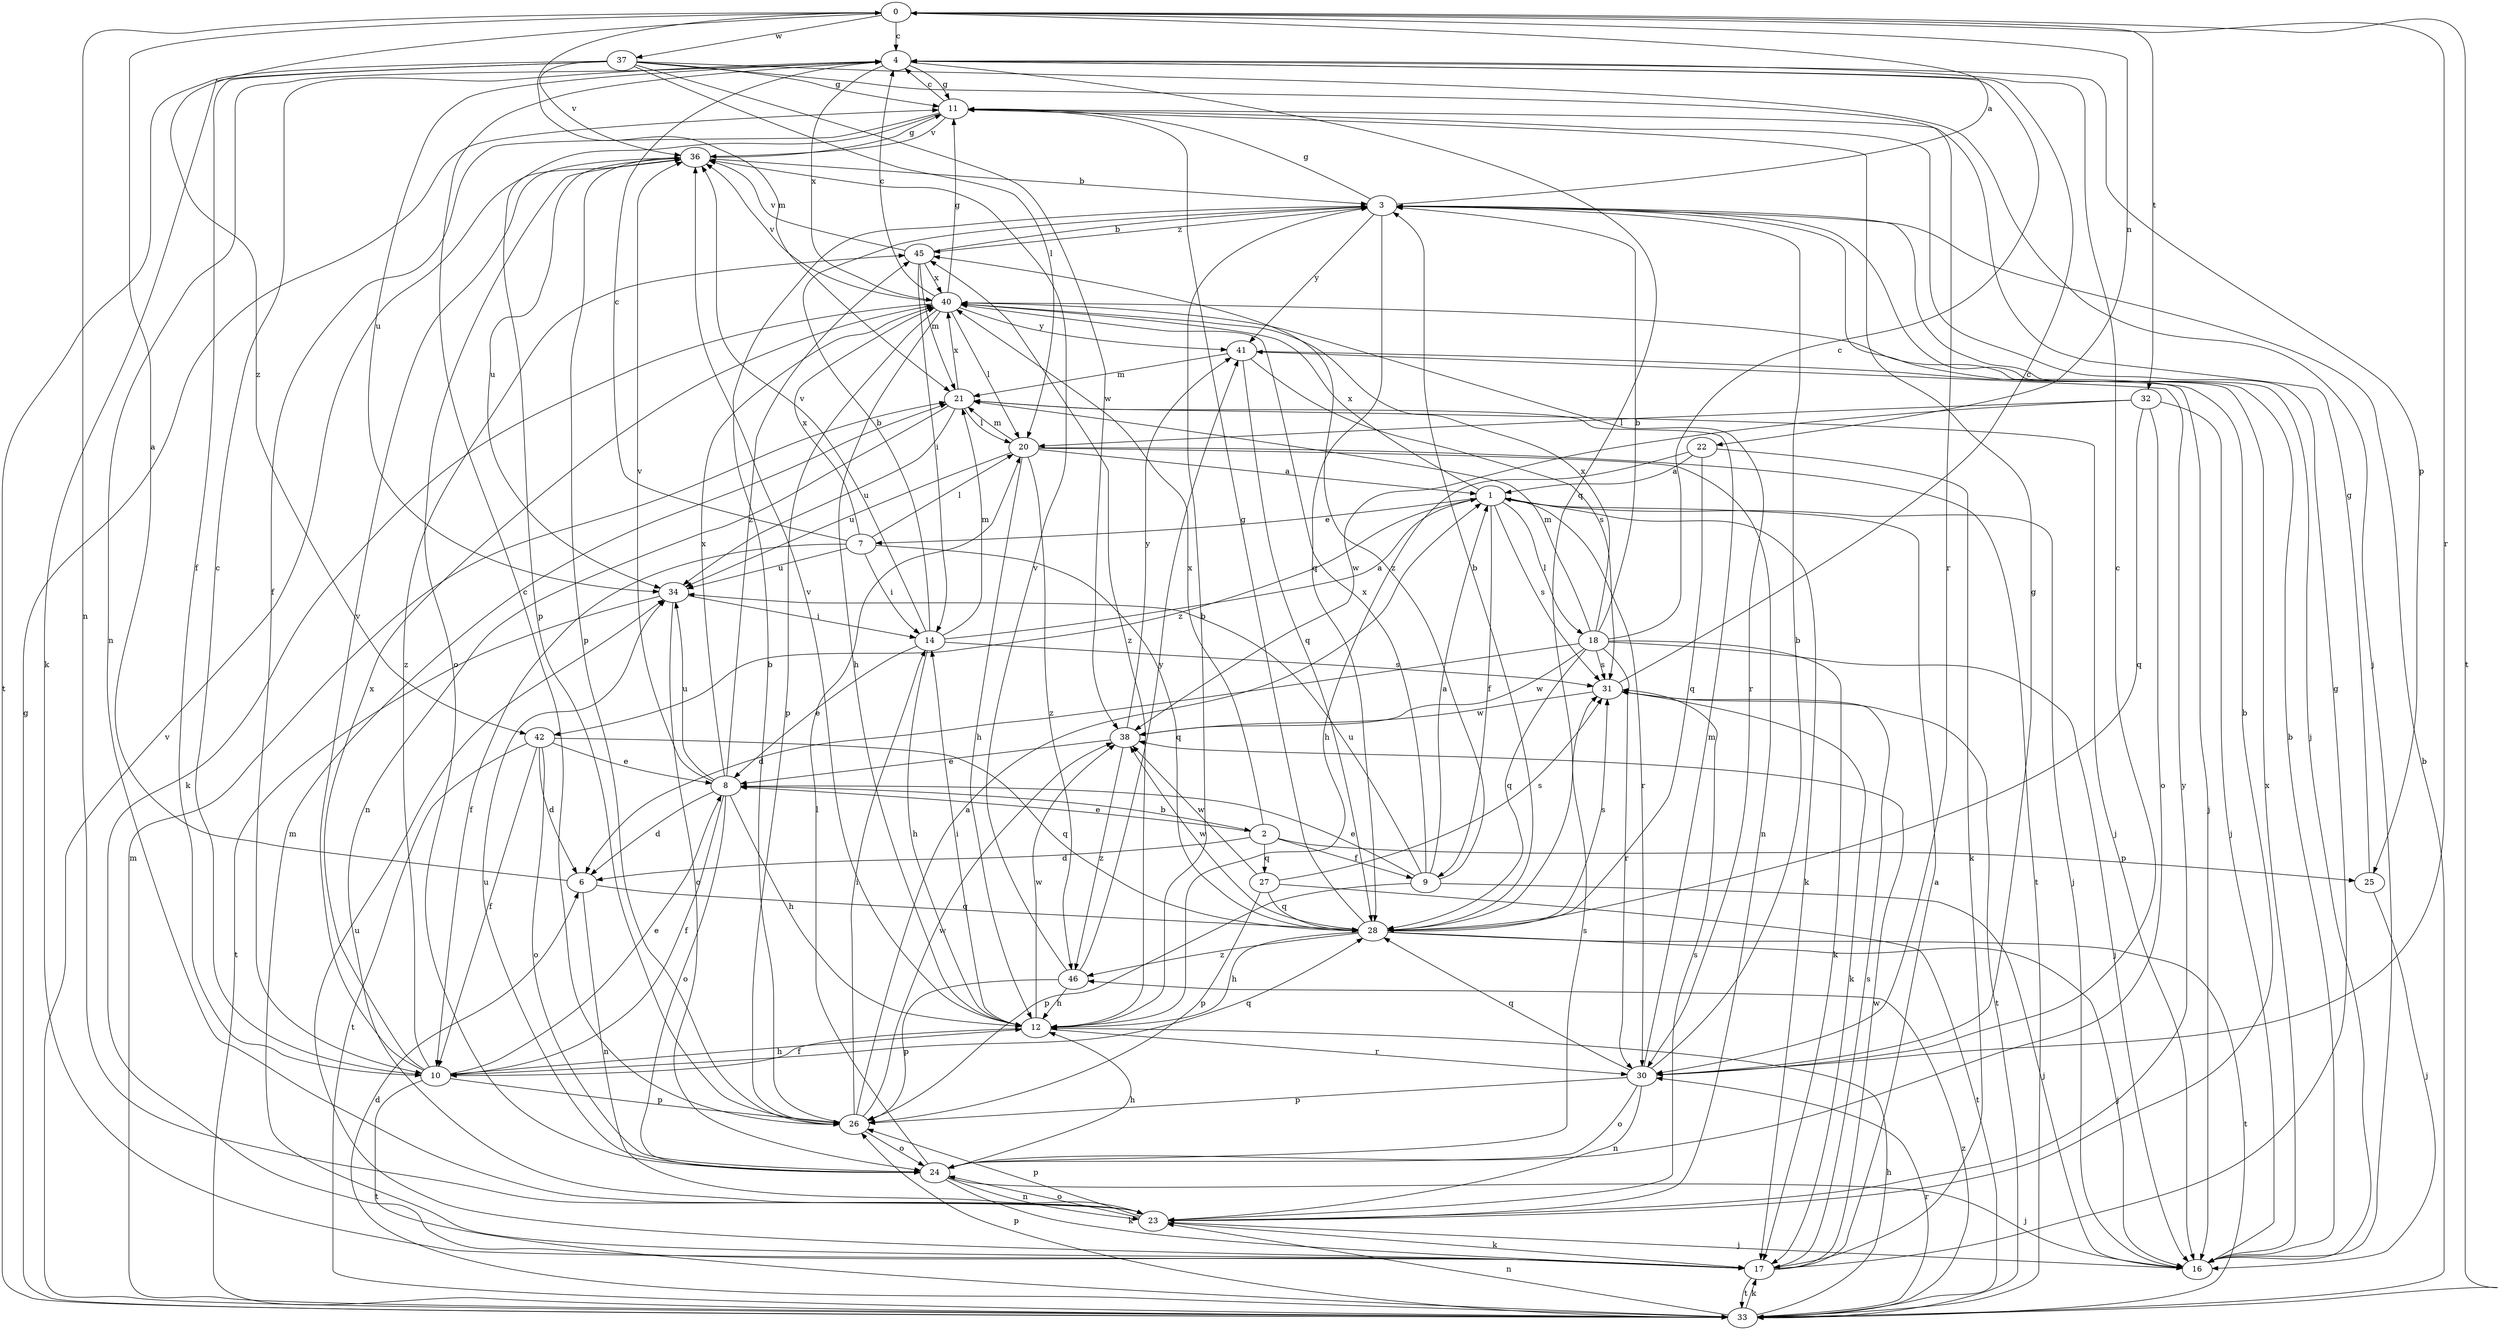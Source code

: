 strict digraph  {
0;
1;
2;
3;
4;
6;
7;
8;
9;
10;
11;
12;
14;
16;
17;
18;
20;
21;
22;
23;
24;
25;
26;
27;
28;
30;
31;
32;
33;
34;
36;
37;
38;
40;
41;
42;
45;
46;
0 -> 4  [label=c];
0 -> 21  [label=m];
0 -> 22  [label=n];
0 -> 23  [label=n];
0 -> 30  [label=r];
0 -> 32  [label=t];
0 -> 33  [label=t];
0 -> 37  [label=w];
0 -> 42  [label=z];
1 -> 7  [label=e];
1 -> 9  [label=f];
1 -> 16  [label=j];
1 -> 17  [label=k];
1 -> 18  [label=l];
1 -> 30  [label=r];
1 -> 31  [label=s];
1 -> 40  [label=x];
1 -> 42  [label=z];
2 -> 6  [label=d];
2 -> 8  [label=e];
2 -> 9  [label=f];
2 -> 25  [label=p];
2 -> 27  [label=q];
2 -> 40  [label=x];
3 -> 0  [label=a];
3 -> 11  [label=g];
3 -> 16  [label=j];
3 -> 28  [label=q];
3 -> 41  [label=y];
3 -> 45  [label=z];
4 -> 11  [label=g];
4 -> 23  [label=n];
4 -> 25  [label=p];
4 -> 28  [label=q];
4 -> 34  [label=u];
4 -> 40  [label=x];
6 -> 0  [label=a];
6 -> 23  [label=n];
6 -> 28  [label=q];
7 -> 4  [label=c];
7 -> 10  [label=f];
7 -> 14  [label=i];
7 -> 20  [label=l];
7 -> 28  [label=q];
7 -> 34  [label=u];
7 -> 40  [label=x];
8 -> 2  [label=b];
8 -> 6  [label=d];
8 -> 10  [label=f];
8 -> 12  [label=h];
8 -> 24  [label=o];
8 -> 34  [label=u];
8 -> 36  [label=v];
8 -> 40  [label=x];
8 -> 45  [label=z];
9 -> 1  [label=a];
9 -> 8  [label=e];
9 -> 16  [label=j];
9 -> 26  [label=p];
9 -> 34  [label=u];
9 -> 40  [label=x];
9 -> 45  [label=z];
10 -> 4  [label=c];
10 -> 8  [label=e];
10 -> 12  [label=h];
10 -> 26  [label=p];
10 -> 28  [label=q];
10 -> 33  [label=t];
10 -> 36  [label=v];
10 -> 40  [label=x];
10 -> 45  [label=z];
11 -> 4  [label=c];
11 -> 10  [label=f];
11 -> 26  [label=p];
11 -> 36  [label=v];
12 -> 3  [label=b];
12 -> 10  [label=f];
12 -> 14  [label=i];
12 -> 30  [label=r];
12 -> 36  [label=v];
12 -> 38  [label=w];
12 -> 45  [label=z];
14 -> 1  [label=a];
14 -> 3  [label=b];
14 -> 8  [label=e];
14 -> 12  [label=h];
14 -> 21  [label=m];
14 -> 31  [label=s];
14 -> 36  [label=v];
16 -> 3  [label=b];
16 -> 40  [label=x];
17 -> 1  [label=a];
17 -> 11  [label=g];
17 -> 21  [label=m];
17 -> 31  [label=s];
17 -> 33  [label=t];
17 -> 34  [label=u];
17 -> 38  [label=w];
18 -> 3  [label=b];
18 -> 4  [label=c];
18 -> 6  [label=d];
18 -> 16  [label=j];
18 -> 17  [label=k];
18 -> 21  [label=m];
18 -> 28  [label=q];
18 -> 30  [label=r];
18 -> 31  [label=s];
18 -> 38  [label=w];
18 -> 40  [label=x];
20 -> 1  [label=a];
20 -> 12  [label=h];
20 -> 21  [label=m];
20 -> 23  [label=n];
20 -> 33  [label=t];
20 -> 34  [label=u];
20 -> 46  [label=z];
21 -> 16  [label=j];
21 -> 20  [label=l];
21 -> 23  [label=n];
21 -> 34  [label=u];
21 -> 40  [label=x];
22 -> 1  [label=a];
22 -> 12  [label=h];
22 -> 17  [label=k];
22 -> 28  [label=q];
23 -> 3  [label=b];
23 -> 16  [label=j];
23 -> 17  [label=k];
23 -> 24  [label=o];
23 -> 26  [label=p];
23 -> 31  [label=s];
23 -> 41  [label=y];
24 -> 12  [label=h];
24 -> 16  [label=j];
24 -> 17  [label=k];
24 -> 20  [label=l];
24 -> 23  [label=n];
24 -> 31  [label=s];
24 -> 34  [label=u];
25 -> 11  [label=g];
25 -> 16  [label=j];
26 -> 1  [label=a];
26 -> 3  [label=b];
26 -> 4  [label=c];
26 -> 14  [label=i];
26 -> 24  [label=o];
26 -> 38  [label=w];
27 -> 26  [label=p];
27 -> 28  [label=q];
27 -> 31  [label=s];
27 -> 33  [label=t];
27 -> 38  [label=w];
28 -> 3  [label=b];
28 -> 11  [label=g];
28 -> 12  [label=h];
28 -> 16  [label=j];
28 -> 31  [label=s];
28 -> 33  [label=t];
28 -> 38  [label=w];
28 -> 46  [label=z];
30 -> 3  [label=b];
30 -> 4  [label=c];
30 -> 11  [label=g];
30 -> 21  [label=m];
30 -> 23  [label=n];
30 -> 24  [label=o];
30 -> 26  [label=p];
30 -> 28  [label=q];
31 -> 4  [label=c];
31 -> 17  [label=k];
31 -> 33  [label=t];
31 -> 38  [label=w];
32 -> 16  [label=j];
32 -> 20  [label=l];
32 -> 24  [label=o];
32 -> 28  [label=q];
32 -> 38  [label=w];
33 -> 3  [label=b];
33 -> 6  [label=d];
33 -> 11  [label=g];
33 -> 12  [label=h];
33 -> 17  [label=k];
33 -> 21  [label=m];
33 -> 23  [label=n];
33 -> 26  [label=p];
33 -> 30  [label=r];
33 -> 36  [label=v];
33 -> 46  [label=z];
34 -> 14  [label=i];
34 -> 24  [label=o];
34 -> 33  [label=t];
36 -> 3  [label=b];
36 -> 11  [label=g];
36 -> 24  [label=o];
36 -> 26  [label=p];
36 -> 34  [label=u];
37 -> 10  [label=f];
37 -> 11  [label=g];
37 -> 16  [label=j];
37 -> 17  [label=k];
37 -> 20  [label=l];
37 -> 30  [label=r];
37 -> 33  [label=t];
37 -> 36  [label=v];
37 -> 38  [label=w];
38 -> 8  [label=e];
38 -> 41  [label=y];
38 -> 46  [label=z];
40 -> 4  [label=c];
40 -> 11  [label=g];
40 -> 12  [label=h];
40 -> 17  [label=k];
40 -> 20  [label=l];
40 -> 26  [label=p];
40 -> 30  [label=r];
40 -> 36  [label=v];
40 -> 41  [label=y];
41 -> 16  [label=j];
41 -> 21  [label=m];
41 -> 28  [label=q];
41 -> 31  [label=s];
42 -> 6  [label=d];
42 -> 8  [label=e];
42 -> 10  [label=f];
42 -> 24  [label=o];
42 -> 28  [label=q];
42 -> 33  [label=t];
45 -> 3  [label=b];
45 -> 14  [label=i];
45 -> 21  [label=m];
45 -> 36  [label=v];
45 -> 40  [label=x];
46 -> 12  [label=h];
46 -> 26  [label=p];
46 -> 36  [label=v];
46 -> 41  [label=y];
}
